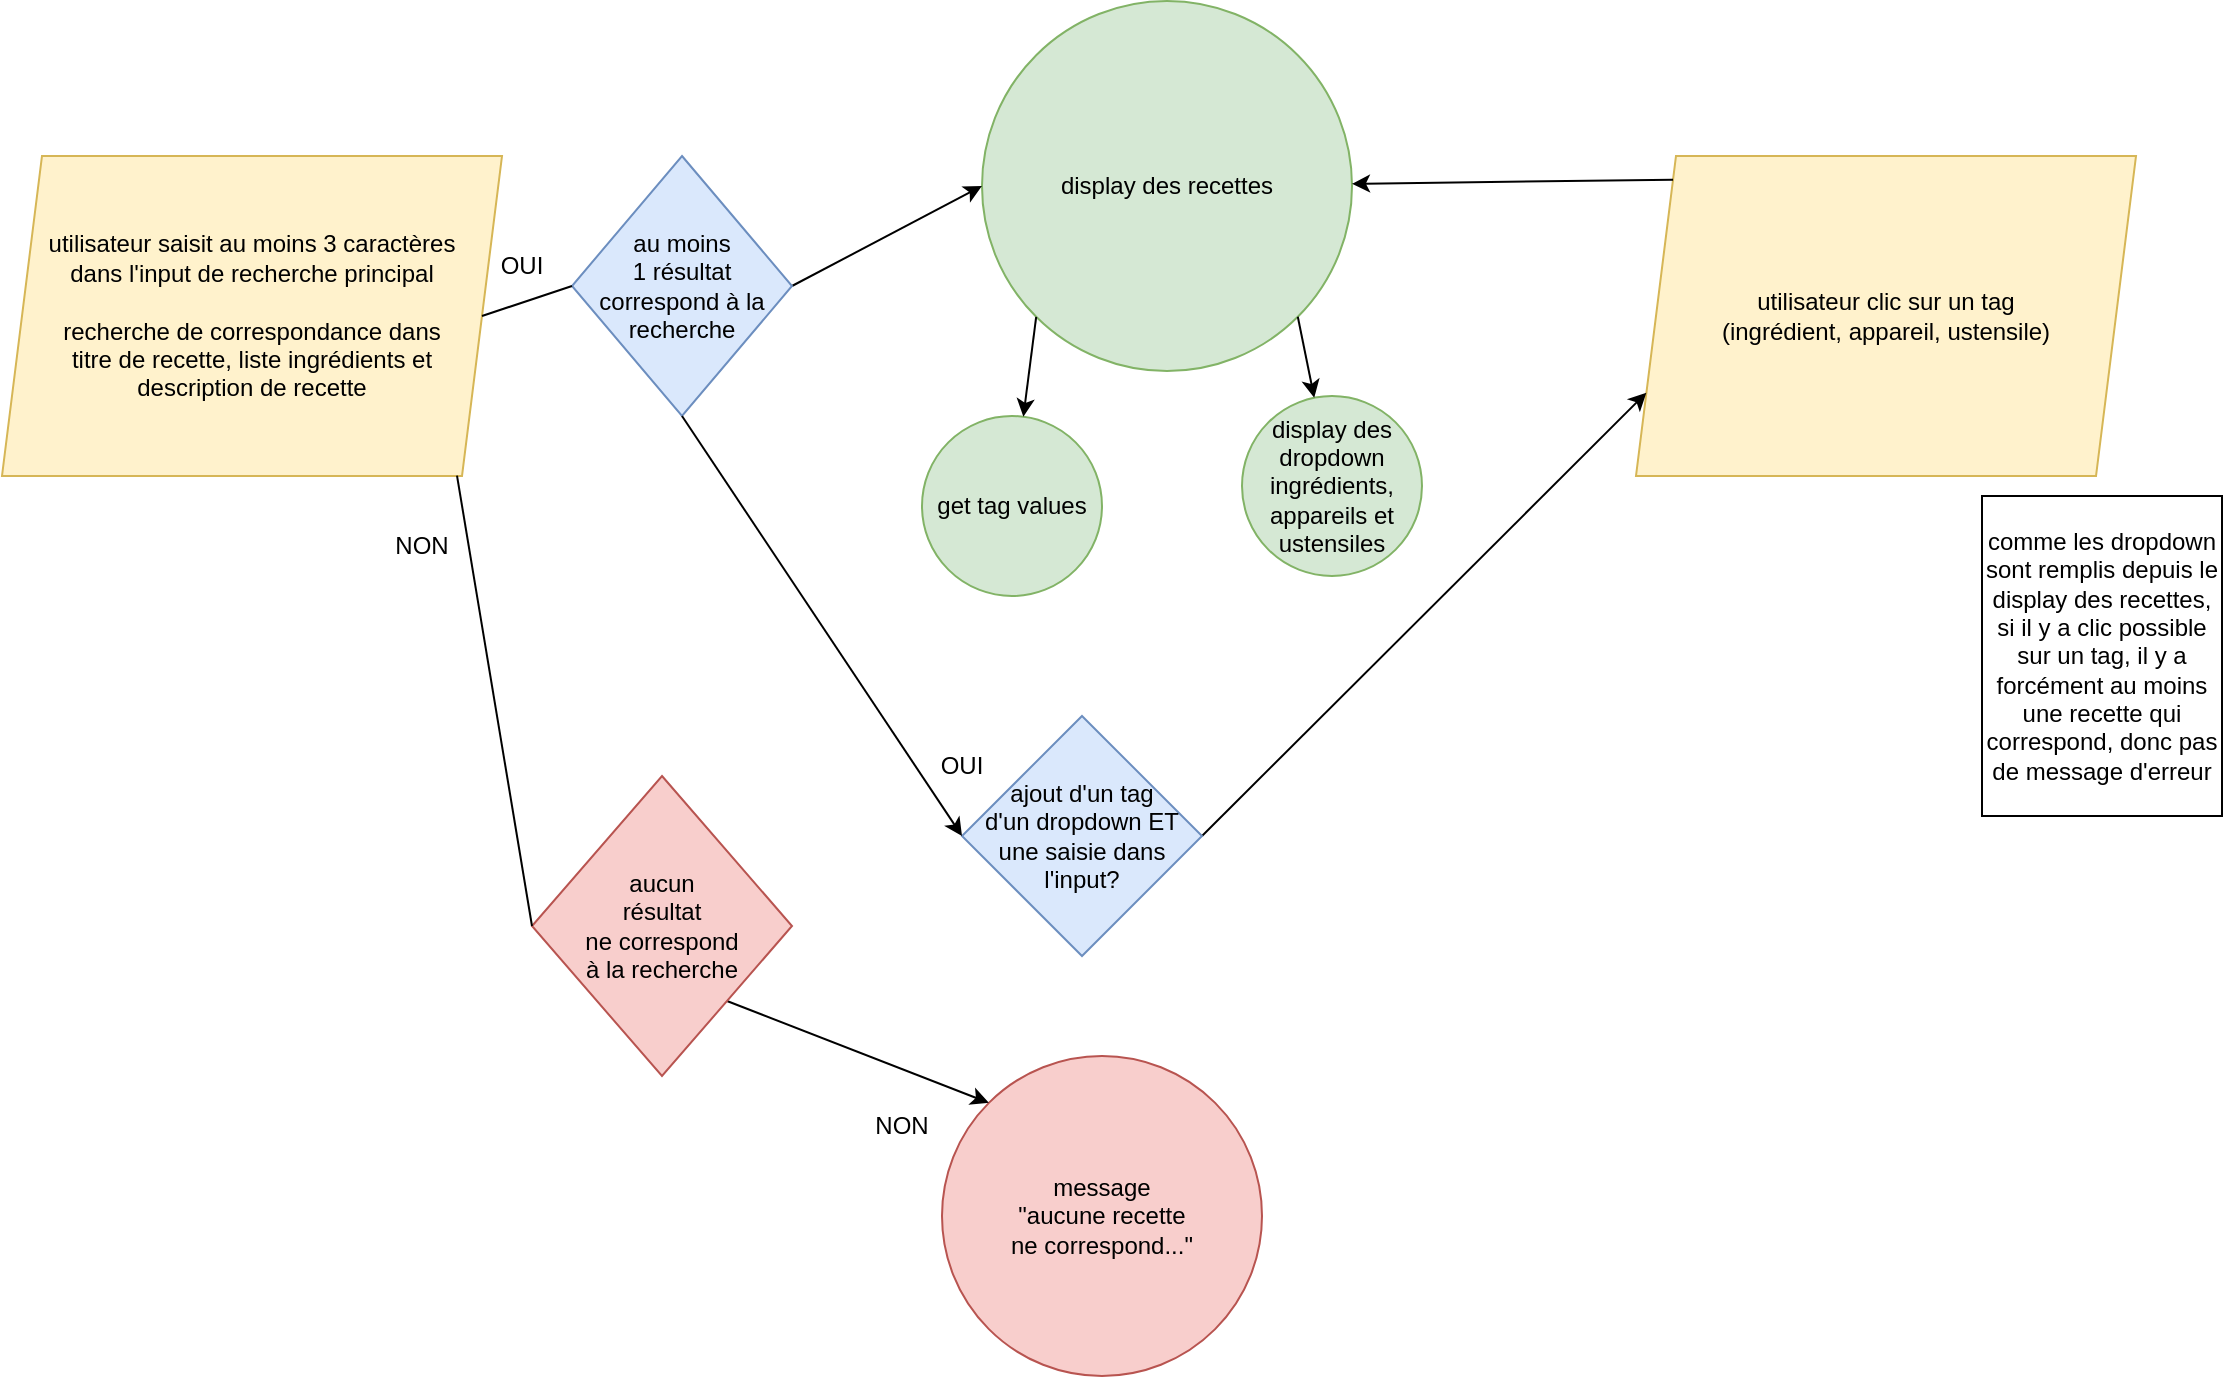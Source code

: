 <mxfile version="15.8.7" type="github">
  <diagram id="C5RBs43oDa-KdzZeNtuy" name="Page-1">
    <mxGraphModel dx="2184" dy="1093" grid="1" gridSize="10" guides="1" tooltips="1" connect="1" arrows="1" fold="1" page="1" pageScale="1" pageWidth="827" pageHeight="1169" math="0" shadow="0">
      <root>
        <mxCell id="WIyWlLk6GJQsqaUBKTNV-0" />
        <mxCell id="WIyWlLk6GJQsqaUBKTNV-1" parent="WIyWlLk6GJQsqaUBKTNV-0" />
        <mxCell id="n04c6c9WjDYKA3ZcxY-e-0" value="display des recettes" style="ellipse;whiteSpace=wrap;html=1;aspect=fixed;fillColor=#d5e8d4;strokeColor=#82b366;" vertex="1" parent="WIyWlLk6GJQsqaUBKTNV-1">
          <mxGeometry x="500" y="42.5" width="185" height="185" as="geometry" />
        </mxCell>
        <mxCell id="n04c6c9WjDYKA3ZcxY-e-1" value="display des dropdown ingrédients, appareils et ustensiles" style="ellipse;whiteSpace=wrap;html=1;aspect=fixed;fillColor=#d5e8d4;strokeColor=#82b366;" vertex="1" parent="WIyWlLk6GJQsqaUBKTNV-1">
          <mxGeometry x="630" y="240" width="90" height="90" as="geometry" />
        </mxCell>
        <mxCell id="n04c6c9WjDYKA3ZcxY-e-2" value="get tag values" style="ellipse;whiteSpace=wrap;html=1;aspect=fixed;fillColor=#d5e8d4;strokeColor=#82b366;direction=south;" vertex="1" parent="WIyWlLk6GJQsqaUBKTNV-1">
          <mxGeometry x="470" y="250" width="90" height="90" as="geometry" />
        </mxCell>
        <mxCell id="n04c6c9WjDYKA3ZcxY-e-11" value="" style="endArrow=classic;html=1;rounded=0;exitX=0;exitY=1;exitDx=0;exitDy=0;" edge="1" parent="WIyWlLk6GJQsqaUBKTNV-1" source="n04c6c9WjDYKA3ZcxY-e-0" target="n04c6c9WjDYKA3ZcxY-e-2">
          <mxGeometry width="50" height="50" relative="1" as="geometry">
            <mxPoint x="850" y="720" as="sourcePoint" />
            <mxPoint x="670" y="670" as="targetPoint" />
          </mxGeometry>
        </mxCell>
        <mxCell id="n04c6c9WjDYKA3ZcxY-e-12" value="utilisateur saisit au moins 3 caractères&lt;br&gt;dans l&#39;input de recherche principal&lt;br&gt;&lt;br&gt;recherche de correspondance dans &lt;br&gt;titre&amp;nbsp;de recette, liste ingrédients et &lt;br&gt;description de recette" style="shape=parallelogram;perimeter=parallelogramPerimeter;whiteSpace=wrap;html=1;fixedSize=1;fillColor=#fff2cc;strokeColor=#d6b656;" vertex="1" parent="WIyWlLk6GJQsqaUBKTNV-1">
          <mxGeometry x="10" y="120" width="250" height="160" as="geometry" />
        </mxCell>
        <mxCell id="n04c6c9WjDYKA3ZcxY-e-15" value="utilisateur clic sur un tag &lt;br&gt;(ingrédient, appareil, ustensile)" style="shape=parallelogram;perimeter=parallelogramPerimeter;whiteSpace=wrap;html=1;fixedSize=1;fillColor=#fff2cc;strokeColor=#d6b656;" vertex="1" parent="WIyWlLk6GJQsqaUBKTNV-1">
          <mxGeometry x="827" y="120" width="250" height="160" as="geometry" />
        </mxCell>
        <mxCell id="n04c6c9WjDYKA3ZcxY-e-16" value="" style="endArrow=classic;html=1;rounded=0;exitX=0;exitY=0;exitDx=0;exitDy=0;startArrow=none;" edge="1" parent="WIyWlLk6GJQsqaUBKTNV-1" source="n04c6c9WjDYKA3ZcxY-e-15" target="n04c6c9WjDYKA3ZcxY-e-0">
          <mxGeometry width="50" height="50" relative="1" as="geometry">
            <mxPoint x="620" y="830" as="sourcePoint" />
            <mxPoint x="670" y="780" as="targetPoint" />
          </mxGeometry>
        </mxCell>
        <mxCell id="n04c6c9WjDYKA3ZcxY-e-20" value="message &lt;br&gt;&quot;aucune recette &lt;br&gt;ne correspond...&quot;" style="ellipse;whiteSpace=wrap;html=1;aspect=fixed;fillColor=#f8cecc;strokeColor=#b85450;" vertex="1" parent="WIyWlLk6GJQsqaUBKTNV-1">
          <mxGeometry x="480" y="570" width="160" height="160" as="geometry" />
        </mxCell>
        <mxCell id="n04c6c9WjDYKA3ZcxY-e-22" value="" style="endArrow=classic;html=1;rounded=0;exitX=1;exitY=1;exitDx=0;exitDy=0;" edge="1" parent="WIyWlLk6GJQsqaUBKTNV-1" source="n04c6c9WjDYKA3ZcxY-e-0" target="n04c6c9WjDYKA3ZcxY-e-1">
          <mxGeometry width="50" height="50" relative="1" as="geometry">
            <mxPoint x="620" y="760" as="sourcePoint" />
            <mxPoint x="670" y="710" as="targetPoint" />
          </mxGeometry>
        </mxCell>
        <mxCell id="n04c6c9WjDYKA3ZcxY-e-23" value="" style="endArrow=classic;html=1;rounded=0;exitX=1;exitY=1;exitDx=0;exitDy=0;entryX=0;entryY=0;entryDx=0;entryDy=0;startArrow=none;" edge="1" parent="WIyWlLk6GJQsqaUBKTNV-1" source="n04c6c9WjDYKA3ZcxY-e-25" target="n04c6c9WjDYKA3ZcxY-e-20">
          <mxGeometry width="50" height="50" relative="1" as="geometry">
            <mxPoint x="390" y="780" as="sourcePoint" />
            <mxPoint x="240" y="1070" as="targetPoint" />
            <Array as="points" />
          </mxGeometry>
        </mxCell>
        <mxCell id="n04c6c9WjDYKA3ZcxY-e-25" value="&lt;span style=&quot;color: rgb(0 , 0 , 0) ; font-family: &amp;#34;helvetica&amp;#34; ; font-size: 12px ; font-style: normal ; font-weight: 400 ; letter-spacing: normal ; text-align: center ; text-indent: 0px ; text-transform: none ; word-spacing: 0px ; display: inline ; float: none&quot;&gt;aucun &lt;br&gt;résultat &lt;br&gt;ne correspond &lt;br&gt;à la recherche&lt;/span&gt;" style="rhombus;whiteSpace=wrap;html=1;fillColor=#f8cecc;strokeColor=#b85450;" vertex="1" parent="WIyWlLk6GJQsqaUBKTNV-1">
          <mxGeometry x="275" y="430" width="130" height="150" as="geometry" />
        </mxCell>
        <mxCell id="n04c6c9WjDYKA3ZcxY-e-28" value="" style="endArrow=none;html=1;rounded=0;entryX=0;entryY=0.5;entryDx=0;entryDy=0;exitX=0.91;exitY=0.999;exitDx=0;exitDy=0;exitPerimeter=0;" edge="1" parent="WIyWlLk6GJQsqaUBKTNV-1" source="n04c6c9WjDYKA3ZcxY-e-12" target="n04c6c9WjDYKA3ZcxY-e-25">
          <mxGeometry width="50" height="50" relative="1" as="geometry">
            <mxPoint x="170" y="320" as="sourcePoint" />
            <mxPoint x="330" y="1042.96" as="targetPoint" />
            <Array as="points" />
          </mxGeometry>
        </mxCell>
        <mxCell id="n04c6c9WjDYKA3ZcxY-e-33" value="" style="endArrow=classic;startArrow=none;html=1;rounded=0;exitX=1;exitY=0.5;exitDx=0;exitDy=0;entryX=0;entryY=0.75;entryDx=0;entryDy=0;" edge="1" parent="WIyWlLk6GJQsqaUBKTNV-1" source="n04c6c9WjDYKA3ZcxY-e-30" target="n04c6c9WjDYKA3ZcxY-e-15">
          <mxGeometry width="50" height="50" relative="1" as="geometry">
            <mxPoint x="620" y="800" as="sourcePoint" />
            <mxPoint x="670" y="750" as="targetPoint" />
          </mxGeometry>
        </mxCell>
        <mxCell id="n04c6c9WjDYKA3ZcxY-e-30" value="ajout d&#39;un tag &lt;br&gt;d&#39;un dropdown ET une saisie dans l&#39;input?" style="rhombus;whiteSpace=wrap;html=1;fillColor=#dae8fc;strokeColor=#6c8ebf;" vertex="1" parent="WIyWlLk6GJQsqaUBKTNV-1">
          <mxGeometry x="490" y="400" width="120" height="120" as="geometry" />
        </mxCell>
        <mxCell id="n04c6c9WjDYKA3ZcxY-e-39" value="NON" style="text;html=1;strokeColor=none;fillColor=none;align=center;verticalAlign=middle;whiteSpace=wrap;rounded=0;labelBackgroundColor=none;" vertex="1" parent="WIyWlLk6GJQsqaUBKTNV-1">
          <mxGeometry x="430" y="590" width="60" height="30" as="geometry" />
        </mxCell>
        <mxCell id="n04c6c9WjDYKA3ZcxY-e-40" value="OUI" style="text;html=1;strokeColor=none;fillColor=none;align=center;verticalAlign=middle;whiteSpace=wrap;rounded=0;labelBackgroundColor=none;" vertex="1" parent="WIyWlLk6GJQsqaUBKTNV-1">
          <mxGeometry x="240" y="160" width="60" height="30" as="geometry" />
        </mxCell>
        <mxCell id="n04c6c9WjDYKA3ZcxY-e-42" value="OUI" style="text;html=1;strokeColor=none;fillColor=none;align=center;verticalAlign=middle;whiteSpace=wrap;rounded=0;labelBackgroundColor=none;" vertex="1" parent="WIyWlLk6GJQsqaUBKTNV-1">
          <mxGeometry x="460" y="410" width="60" height="30" as="geometry" />
        </mxCell>
        <mxCell id="n04c6c9WjDYKA3ZcxY-e-43" value="NON" style="text;html=1;strokeColor=none;fillColor=none;align=center;verticalAlign=middle;whiteSpace=wrap;rounded=0;labelBackgroundColor=none;" vertex="1" parent="WIyWlLk6GJQsqaUBKTNV-1">
          <mxGeometry x="190" y="300" width="60" height="30" as="geometry" />
        </mxCell>
        <mxCell id="n04c6c9WjDYKA3ZcxY-e-49" value="" style="endArrow=classic;html=1;rounded=0;exitX=1;exitY=0.5;exitDx=0;exitDy=0;entryX=0;entryY=0.5;entryDx=0;entryDy=0;startArrow=none;" edge="1" parent="WIyWlLk6GJQsqaUBKTNV-1" source="n04c6c9WjDYKA3ZcxY-e-17" target="n04c6c9WjDYKA3ZcxY-e-0">
          <mxGeometry width="50" height="50" relative="1" as="geometry">
            <mxPoint x="390" y="550" as="sourcePoint" />
            <mxPoint x="440" y="500" as="targetPoint" />
          </mxGeometry>
        </mxCell>
        <mxCell id="n04c6c9WjDYKA3ZcxY-e-17" value="au moins &lt;br&gt;1 résultat correspond à la recherche" style="rhombus;whiteSpace=wrap;html=1;fillColor=#dae8fc;strokeColor=#6c8ebf;" vertex="1" parent="WIyWlLk6GJQsqaUBKTNV-1">
          <mxGeometry x="295" y="120" width="110" height="130" as="geometry" />
        </mxCell>
        <mxCell id="n04c6c9WjDYKA3ZcxY-e-50" value="" style="endArrow=none;html=1;rounded=0;exitX=1;exitY=0.5;exitDx=0;exitDy=0;entryX=0;entryY=0.5;entryDx=0;entryDy=0;" edge="1" parent="WIyWlLk6GJQsqaUBKTNV-1" source="n04c6c9WjDYKA3ZcxY-e-12" target="n04c6c9WjDYKA3ZcxY-e-17">
          <mxGeometry width="50" height="50" relative="1" as="geometry">
            <mxPoint x="240" y="200" as="sourcePoint" />
            <mxPoint x="450.0" y="127.5" as="targetPoint" />
          </mxGeometry>
        </mxCell>
        <mxCell id="n04c6c9WjDYKA3ZcxY-e-51" value="comme les dropdown sont remplis depuis le display des recettes, si il y a clic possible sur un tag, il y a forcément au moins une recette qui correspond, donc pas de message d&#39;erreur" style="rounded=0;whiteSpace=wrap;html=1;labelBackgroundColor=none;" vertex="1" parent="WIyWlLk6GJQsqaUBKTNV-1">
          <mxGeometry x="1000" y="290" width="120" height="160" as="geometry" />
        </mxCell>
        <mxCell id="n04c6c9WjDYKA3ZcxY-e-53" value="" style="endArrow=classic;html=1;rounded=0;exitX=0.5;exitY=1;exitDx=0;exitDy=0;entryX=0;entryY=0.5;entryDx=0;entryDy=0;" edge="1" parent="WIyWlLk6GJQsqaUBKTNV-1" source="n04c6c9WjDYKA3ZcxY-e-17" target="n04c6c9WjDYKA3ZcxY-e-30">
          <mxGeometry width="50" height="50" relative="1" as="geometry">
            <mxPoint x="390" y="490" as="sourcePoint" />
            <mxPoint x="440" y="440" as="targetPoint" />
          </mxGeometry>
        </mxCell>
      </root>
    </mxGraphModel>
  </diagram>
</mxfile>
